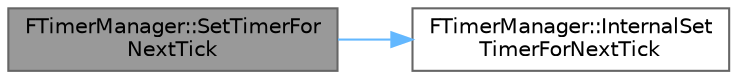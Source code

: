 digraph "FTimerManager::SetTimerForNextTick"
{
 // INTERACTIVE_SVG=YES
 // LATEX_PDF_SIZE
  bgcolor="transparent";
  edge [fontname=Helvetica,fontsize=10,labelfontname=Helvetica,labelfontsize=10];
  node [fontname=Helvetica,fontsize=10,shape=box,height=0.2,width=0.4];
  rankdir="LR";
  Node1 [id="Node000001",label="FTimerManager::SetTimerFor\lNextTick",height=0.2,width=0.4,color="gray40", fillcolor="grey60", style="filled", fontcolor="black",tooltip="Version that takes a dynamic delegate (e.g."];
  Node1 -> Node2 [id="edge1_Node000001_Node000002",color="steelblue1",style="solid",tooltip=" "];
  Node2 [id="Node000002",label="FTimerManager::InternalSet\lTimerForNextTick",height=0.2,width=0.4,color="grey40", fillcolor="white", style="filled",URL="$d7/dea/classFTimerManager.html#ac8a292414fc8a649a1245b065a40b720",tooltip=" "];
}
